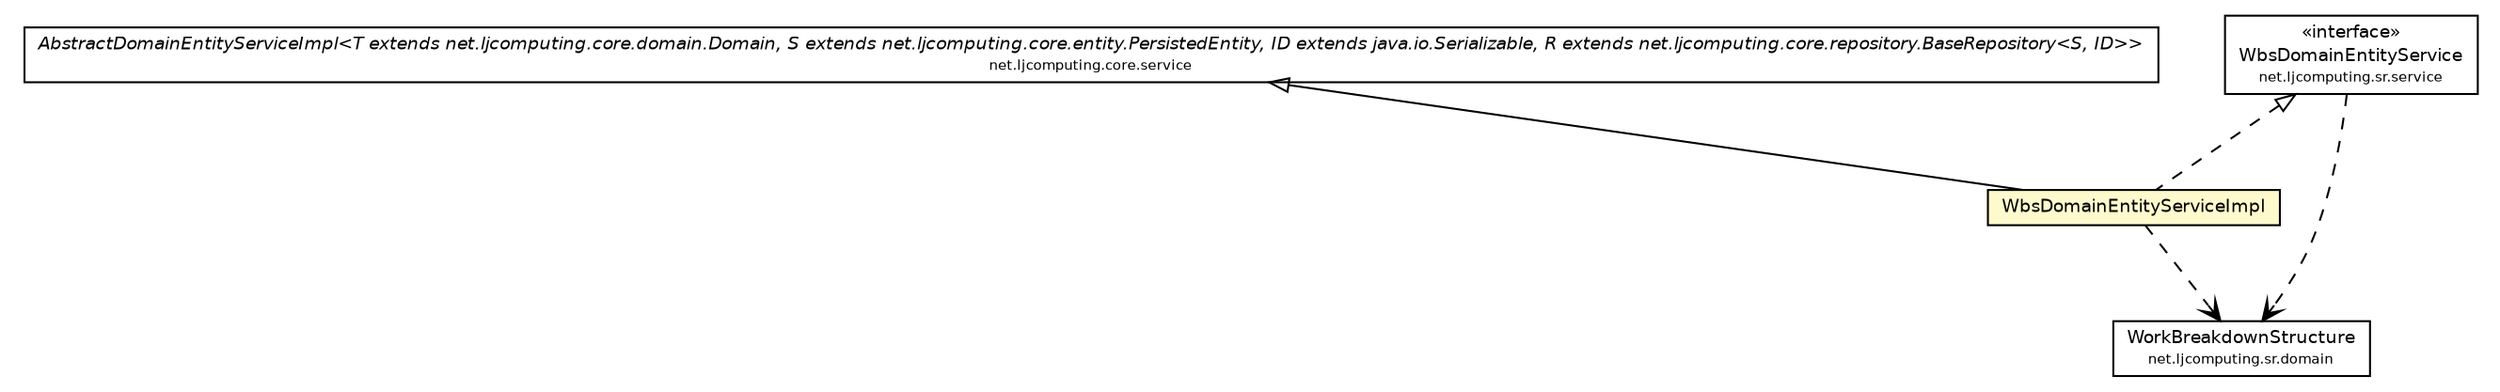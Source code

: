 #!/usr/local/bin/dot
#
# Class diagram 
# Generated by UMLGraph version R5_6-24-gf6e263 (http://www.umlgraph.org/)
#

digraph G {
	edge [fontname="Helvetica",fontsize=10,labelfontname="Helvetica",labelfontsize=10];
	node [fontname="Helvetica",fontsize=10,shape=plaintext];
	nodesep=0.25;
	ranksep=0.5;
	// net.ljcomputing.core.service.AbstractDomainEntityServiceImpl<T extends net.ljcomputing.core.domain.Domain, S extends net.ljcomputing.core.entity.PersistedEntity, ID extends java.io.Serializable, R extends net.ljcomputing.core.repository.BaseRepository<S, ID>>
	c2853 [label=<<table title="net.ljcomputing.core.service.AbstractDomainEntityServiceImpl" border="0" cellborder="1" cellspacing="0" cellpadding="2" port="p" href="../../../core/service/AbstractDomainEntityServiceImpl.html">
		<tr><td><table border="0" cellspacing="0" cellpadding="1">
<tr><td align="center" balign="center"><font face="Helvetica-Oblique"> AbstractDomainEntityServiceImpl&lt;T extends net.ljcomputing.core.domain.Domain, S extends net.ljcomputing.core.entity.PersistedEntity, ID extends java.io.Serializable, R extends net.ljcomputing.core.repository.BaseRepository&lt;S, ID&gt;&gt; </font></td></tr>
<tr><td align="center" balign="center"><font point-size="7.0"> net.ljcomputing.core.service </font></td></tr>
		</table></td></tr>
		</table>>, URL="../../../core/service/AbstractDomainEntityServiceImpl.html", fontname="Helvetica", fontcolor="black", fontsize=9.0];
	// net.ljcomputing.sr.domain.WorkBreakdownStructure
	c2865 [label=<<table title="net.ljcomputing.sr.domain.WorkBreakdownStructure" border="0" cellborder="1" cellspacing="0" cellpadding="2" port="p" href="../../domain/WorkBreakdownStructure.html">
		<tr><td><table border="0" cellspacing="0" cellpadding="1">
<tr><td align="center" balign="center"> WorkBreakdownStructure </td></tr>
<tr><td align="center" balign="center"><font point-size="7.0"> net.ljcomputing.sr.domain </font></td></tr>
		</table></td></tr>
		</table>>, URL="../../domain/WorkBreakdownStructure.html", fontname="Helvetica", fontcolor="black", fontsize=9.0];
	// net.ljcomputing.sr.service.impl.WbsDomainEntityServiceImpl
	c2868 [label=<<table title="net.ljcomputing.sr.service.impl.WbsDomainEntityServiceImpl" border="0" cellborder="1" cellspacing="0" cellpadding="2" port="p" bgcolor="lemonChiffon" href="./WbsDomainEntityServiceImpl.html">
		<tr><td><table border="0" cellspacing="0" cellpadding="1">
<tr><td align="center" balign="center"> WbsDomainEntityServiceImpl </td></tr>
		</table></td></tr>
		</table>>, URL="./WbsDomainEntityServiceImpl.html", fontname="Helvetica", fontcolor="black", fontsize=9.0];
	// net.ljcomputing.sr.service.WbsDomainEntityService
	c2874 [label=<<table title="net.ljcomputing.sr.service.WbsDomainEntityService" border="0" cellborder="1" cellspacing="0" cellpadding="2" port="p" href="../WbsDomainEntityService.html">
		<tr><td><table border="0" cellspacing="0" cellpadding="1">
<tr><td align="center" balign="center"> &#171;interface&#187; </td></tr>
<tr><td align="center" balign="center"> WbsDomainEntityService </td></tr>
<tr><td align="center" balign="center"><font point-size="7.0"> net.ljcomputing.sr.service </font></td></tr>
		</table></td></tr>
		</table>>, URL="../WbsDomainEntityService.html", fontname="Helvetica", fontcolor="black", fontsize=9.0];
	//net.ljcomputing.sr.service.impl.WbsDomainEntityServiceImpl extends net.ljcomputing.core.service.AbstractDomainEntityServiceImpl<net.ljcomputing.sr.domain.WorkBreakdownStructure, net.ljcomputing.sr.entity.WbsEntity, java.lang.String, net.ljcomputing.sr.repository.WbsEntityRepository>
	c2853:p -> c2868:p [dir=back,arrowtail=empty];
	//net.ljcomputing.sr.service.impl.WbsDomainEntityServiceImpl implements net.ljcomputing.sr.service.WbsDomainEntityService
	c2874:p -> c2868:p [dir=back,arrowtail=empty,style=dashed];
	// net.ljcomputing.sr.service.impl.WbsDomainEntityServiceImpl DEPEND net.ljcomputing.sr.domain.WorkBreakdownStructure
	c2868:p -> c2865:p [taillabel="", label="", headlabel="", fontname="Helvetica", fontcolor="black", fontsize=10.0, color="black", arrowhead=open, style=dashed];
	// net.ljcomputing.sr.service.WbsDomainEntityService DEPEND net.ljcomputing.sr.domain.WorkBreakdownStructure
	c2874:p -> c2865:p [taillabel="", label="", headlabel="", fontname="Helvetica", fontcolor="black", fontsize=10.0, color="black", arrowhead=open, style=dashed];
}


